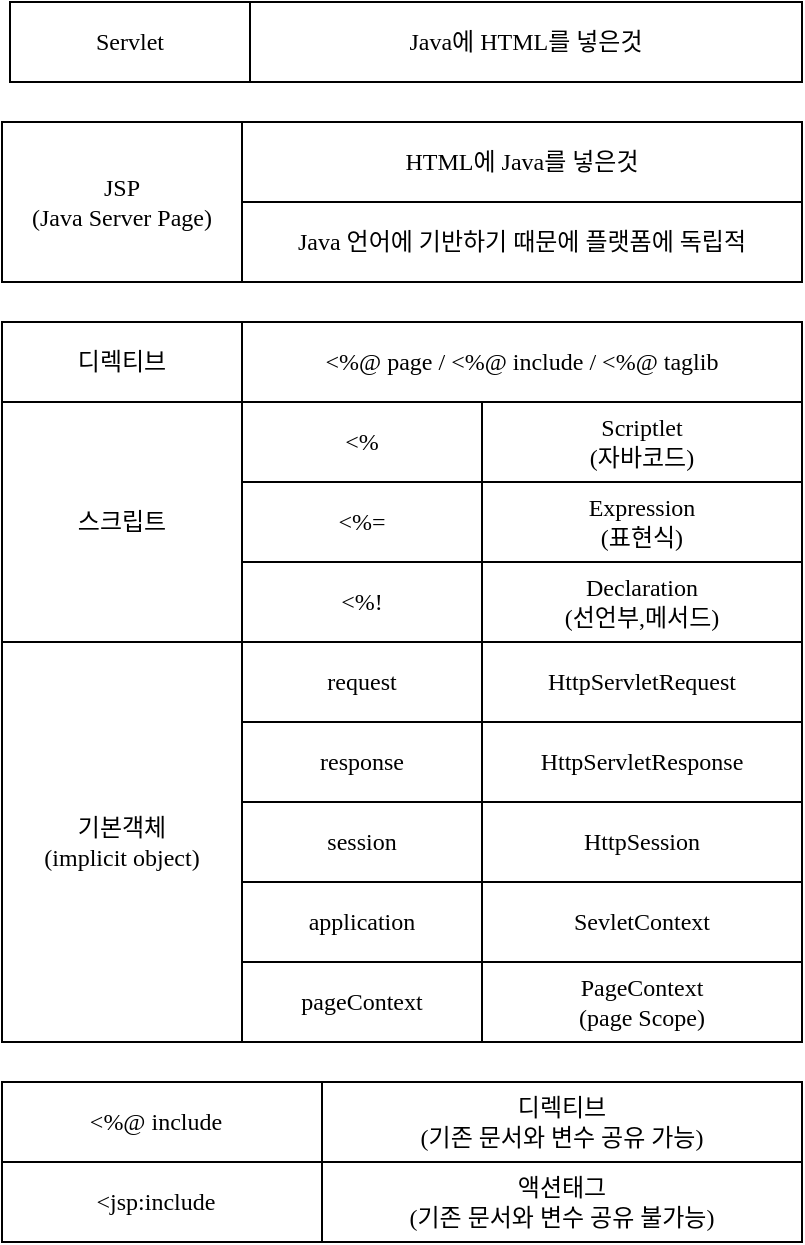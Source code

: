 <mxfile version="22.1.2" type="device">
  <diagram name="페이지-1" id="AZUu8zhFkJw4JYodmPZF">
    <mxGraphModel dx="1434" dy="836" grid="1" gridSize="10" guides="1" tooltips="1" connect="1" arrows="1" fold="1" page="1" pageScale="1" pageWidth="827" pageHeight="1169" math="0" shadow="0">
      <root>
        <mxCell id="0" />
        <mxCell id="1" parent="0" />
        <mxCell id="FRVPEgEl4yVf1dfCrB_--1" value="JSP&lt;br&gt;(Java Server Page)" style="rounded=0;whiteSpace=wrap;html=1;fontFamily=a고딕14;" vertex="1" parent="1">
          <mxGeometry x="40" y="100" width="120" height="80" as="geometry" />
        </mxCell>
        <mxCell id="FRVPEgEl4yVf1dfCrB_--2" value="Servlet" style="rounded=0;whiteSpace=wrap;html=1;fontFamily=a고딕14;" vertex="1" parent="1">
          <mxGeometry x="44" y="40" width="120" height="40" as="geometry" />
        </mxCell>
        <mxCell id="FRVPEgEl4yVf1dfCrB_--3" value="HTML에 Java를 넣은것" style="rounded=0;whiteSpace=wrap;html=1;fontFamily=a고딕14;" vertex="1" parent="1">
          <mxGeometry x="160" y="100" width="280" height="40" as="geometry" />
        </mxCell>
        <mxCell id="FRVPEgEl4yVf1dfCrB_--4" value="Java에 HTML를 넣은것" style="rounded=0;whiteSpace=wrap;html=1;fontFamily=a고딕14;" vertex="1" parent="1">
          <mxGeometry x="164" y="40" width="276" height="40" as="geometry" />
        </mxCell>
        <mxCell id="FRVPEgEl4yVf1dfCrB_--5" value="Java 언어에 기반하기 때문에 플랫폼에 독립적" style="rounded=0;whiteSpace=wrap;html=1;fontFamily=a고딕14;" vertex="1" parent="1">
          <mxGeometry x="160" y="140" width="280" height="40" as="geometry" />
        </mxCell>
        <mxCell id="FRVPEgEl4yVf1dfCrB_--6" value="디렉티브" style="rounded=0;whiteSpace=wrap;html=1;fontFamily=a고딕14;" vertex="1" parent="1">
          <mxGeometry x="40" y="200" width="120" height="40" as="geometry" />
        </mxCell>
        <mxCell id="FRVPEgEl4yVf1dfCrB_--7" value="스크립트" style="rounded=0;whiteSpace=wrap;html=1;fontFamily=a고딕14;" vertex="1" parent="1">
          <mxGeometry x="40" y="240" width="120" height="120" as="geometry" />
        </mxCell>
        <mxCell id="FRVPEgEl4yVf1dfCrB_--8" value="&amp;lt;%@ page / &amp;lt;%@ include / &amp;lt;%@ taglib" style="rounded=0;whiteSpace=wrap;html=1;fontFamily=a고딕14;" vertex="1" parent="1">
          <mxGeometry x="160" y="200" width="280" height="40" as="geometry" />
        </mxCell>
        <mxCell id="FRVPEgEl4yVf1dfCrB_--9" value="&amp;lt;%" style="rounded=0;whiteSpace=wrap;html=1;fontFamily=a고딕14;" vertex="1" parent="1">
          <mxGeometry x="160" y="240" width="120" height="40" as="geometry" />
        </mxCell>
        <mxCell id="FRVPEgEl4yVf1dfCrB_--10" value="Scriptlet&lt;br&gt;(자바코드)" style="rounded=0;whiteSpace=wrap;html=1;fontFamily=a고딕14;" vertex="1" parent="1">
          <mxGeometry x="280" y="240" width="160" height="40" as="geometry" />
        </mxCell>
        <mxCell id="FRVPEgEl4yVf1dfCrB_--11" value="&amp;lt;%=" style="rounded=0;whiteSpace=wrap;html=1;fontFamily=a고딕14;" vertex="1" parent="1">
          <mxGeometry x="160" y="280" width="120" height="40" as="geometry" />
        </mxCell>
        <mxCell id="FRVPEgEl4yVf1dfCrB_--12" value="Expression&lt;br&gt;(표현식)" style="rounded=0;whiteSpace=wrap;html=1;fontFamily=a고딕14;" vertex="1" parent="1">
          <mxGeometry x="280" y="280" width="160" height="40" as="geometry" />
        </mxCell>
        <mxCell id="FRVPEgEl4yVf1dfCrB_--13" value="&amp;lt;%!" style="rounded=0;whiteSpace=wrap;html=1;fontFamily=a고딕14;" vertex="1" parent="1">
          <mxGeometry x="160" y="320" width="120" height="40" as="geometry" />
        </mxCell>
        <mxCell id="FRVPEgEl4yVf1dfCrB_--14" value="Declaration&lt;br&gt;(선언부,메서드)" style="rounded=0;whiteSpace=wrap;html=1;fontFamily=a고딕14;" vertex="1" parent="1">
          <mxGeometry x="280" y="320" width="160" height="40" as="geometry" />
        </mxCell>
        <mxCell id="FRVPEgEl4yVf1dfCrB_--15" value="기본객체&lt;br&gt;(implicit object)" style="rounded=0;whiteSpace=wrap;html=1;fontFamily=a고딕14;" vertex="1" parent="1">
          <mxGeometry x="40" y="360" width="120" height="200" as="geometry" />
        </mxCell>
        <mxCell id="FRVPEgEl4yVf1dfCrB_--16" value="request" style="rounded=0;whiteSpace=wrap;html=1;fontFamily=a고딕14;" vertex="1" parent="1">
          <mxGeometry x="160" y="360" width="120" height="40" as="geometry" />
        </mxCell>
        <mxCell id="FRVPEgEl4yVf1dfCrB_--17" value="response" style="rounded=0;whiteSpace=wrap;html=1;fontFamily=a고딕14;" vertex="1" parent="1">
          <mxGeometry x="160" y="400" width="120" height="40" as="geometry" />
        </mxCell>
        <mxCell id="FRVPEgEl4yVf1dfCrB_--18" value="session" style="rounded=0;whiteSpace=wrap;html=1;fontFamily=a고딕14;" vertex="1" parent="1">
          <mxGeometry x="160" y="440" width="120" height="40" as="geometry" />
        </mxCell>
        <mxCell id="FRVPEgEl4yVf1dfCrB_--19" value="application" style="rounded=0;whiteSpace=wrap;html=1;fontFamily=a고딕14;" vertex="1" parent="1">
          <mxGeometry x="160" y="480" width="120" height="40" as="geometry" />
        </mxCell>
        <mxCell id="FRVPEgEl4yVf1dfCrB_--20" value="pageContext" style="rounded=0;whiteSpace=wrap;html=1;fontFamily=a고딕14;" vertex="1" parent="1">
          <mxGeometry x="160" y="520" width="120" height="40" as="geometry" />
        </mxCell>
        <mxCell id="FRVPEgEl4yVf1dfCrB_--21" value="HttpServletRequest" style="rounded=0;whiteSpace=wrap;html=1;fontFamily=a고딕14;" vertex="1" parent="1">
          <mxGeometry x="280" y="360" width="160" height="40" as="geometry" />
        </mxCell>
        <mxCell id="FRVPEgEl4yVf1dfCrB_--22" value="HttpServletResponse" style="rounded=0;whiteSpace=wrap;html=1;fontFamily=a고딕14;" vertex="1" parent="1">
          <mxGeometry x="280" y="400" width="160" height="40" as="geometry" />
        </mxCell>
        <mxCell id="FRVPEgEl4yVf1dfCrB_--23" value="HttpSession" style="rounded=0;whiteSpace=wrap;html=1;fontFamily=a고딕14;" vertex="1" parent="1">
          <mxGeometry x="280" y="440" width="160" height="40" as="geometry" />
        </mxCell>
        <mxCell id="FRVPEgEl4yVf1dfCrB_--24" value="SevletContext" style="rounded=0;whiteSpace=wrap;html=1;fontFamily=a고딕14;" vertex="1" parent="1">
          <mxGeometry x="280" y="480" width="160" height="40" as="geometry" />
        </mxCell>
        <mxCell id="FRVPEgEl4yVf1dfCrB_--25" value="PageContext&lt;br&gt;(page Scope)" style="rounded=0;whiteSpace=wrap;html=1;fontFamily=a고딕14;" vertex="1" parent="1">
          <mxGeometry x="280" y="520" width="160" height="40" as="geometry" />
        </mxCell>
        <mxCell id="FRVPEgEl4yVf1dfCrB_--26" value="&amp;lt;%@ include&amp;nbsp;&amp;nbsp;" style="rounded=0;whiteSpace=wrap;html=1;fontFamily=a고딕14;" vertex="1" parent="1">
          <mxGeometry x="40" y="580" width="160" height="40" as="geometry" />
        </mxCell>
        <mxCell id="FRVPEgEl4yVf1dfCrB_--27" value="&amp;lt;jsp:include&amp;nbsp;&amp;nbsp;" style="rounded=0;whiteSpace=wrap;html=1;fontFamily=a고딕14;" vertex="1" parent="1">
          <mxGeometry x="40" y="620" width="160" height="40" as="geometry" />
        </mxCell>
        <mxCell id="FRVPEgEl4yVf1dfCrB_--28" value="디렉티브&lt;br&gt;(기존 문서와 변수 공유 가능)" style="rounded=0;whiteSpace=wrap;html=1;fontFamily=a고딕14;" vertex="1" parent="1">
          <mxGeometry x="200" y="580" width="240" height="40" as="geometry" />
        </mxCell>
        <mxCell id="FRVPEgEl4yVf1dfCrB_--29" value="액션태그&lt;br&gt;(기존 문서와 변수 공유 불가능)" style="rounded=0;whiteSpace=wrap;html=1;fontFamily=a고딕14;" vertex="1" parent="1">
          <mxGeometry x="200" y="620" width="240" height="40" as="geometry" />
        </mxCell>
      </root>
    </mxGraphModel>
  </diagram>
</mxfile>
